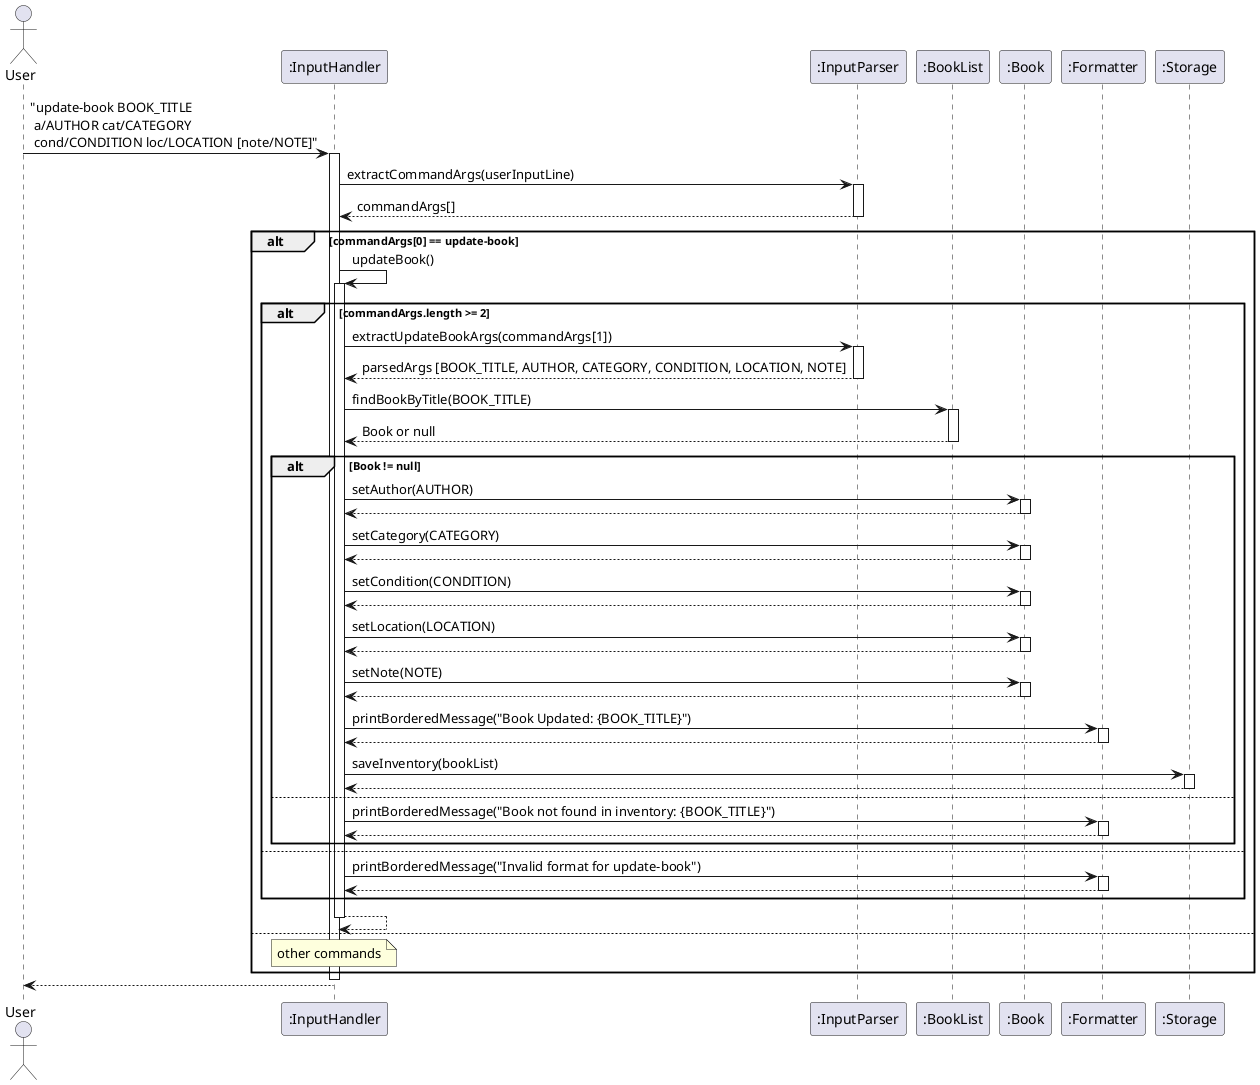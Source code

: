 @startuml
actor User
participant InputHandler as ":InputHandler"
participant InputParser as ":InputParser"
participant BookList as ":BookList"
participant Book as ":Book"
participant Formatter as ":Formatter"
participant Storage as ":Storage"

User -> InputHandler: "update-book BOOK_TITLE \n a/AUTHOR cat/CATEGORY \n cond/CONDITION loc/LOCATION [note/NOTE]"
activate InputHandler

InputHandler -> InputParser: extractCommandArgs(userInputLine)
activate InputParser

InputParser --> InputHandler: commandArgs[]
deactivate InputParser

alt commandArgs[0] == update-book
    InputHandler -> InputHandler : updateBook()
    activate InputHandler

alt commandArgs.length >= 2
    InputHandler -> InputParser: extractUpdateBookArgs(commandArgs[1])
    activate InputParser

    InputParser --> InputHandler: parsedArgs [BOOK_TITLE, AUTHOR, CATEGORY, CONDITION, LOCATION, NOTE]
    deactivate InputParser

    InputHandler -> BookList: findBookByTitle(BOOK_TITLE)
    activate BookList

    BookList --> InputHandler: Book or null
    deactivate BookList

    alt Book != null
        InputHandler -> Book : setAuthor(AUTHOR)
        activate Book
        Book --> InputHandler
        deactivate Book

        InputHandler -> Book : setCategory(CATEGORY)
        activate Book
        Book --> InputHandler
        deactivate Book
        InputHandler -> Book : setCondition(CONDITION)
        activate Book
        Book --> InputHandler
        deactivate Book
        InputHandler -> Book : setLocation(LOCATION)
        activate Book
        Book --> InputHandler
        deactivate Book
        InputHandler -> Book : setNote(NOTE)
        activate Book
        Book --> InputHandler
        deactivate Book
        

        InputHandler -> Formatter: printBorderedMessage("Book Updated: {BOOK_TITLE}")
        activate Formatter

        Formatter --> InputHandler
        deactivate Formatter

        InputHandler -> Storage: saveInventory(bookList)
        activate Storage

        Storage --> InputHandler
        deactivate Storage


    else
        InputHandler -> Formatter: printBorderedMessage("Book not found in inventory: {BOOK_TITLE}")
        activate Formatter
        Formatter --> InputHandler
        deactivate Formatter
    end

    else
        InputHandler -> Formatter: printBorderedMessage("Invalid format for update-book")
        activate Formatter
        Formatter --> InputHandler
        deactivate Formatter
    end

InputHandler --> InputHandler
deactivate InputHandler

else
    note over InputHandler : other commands
end

deactivate InputHandler
InputHandler --> User
@enduml